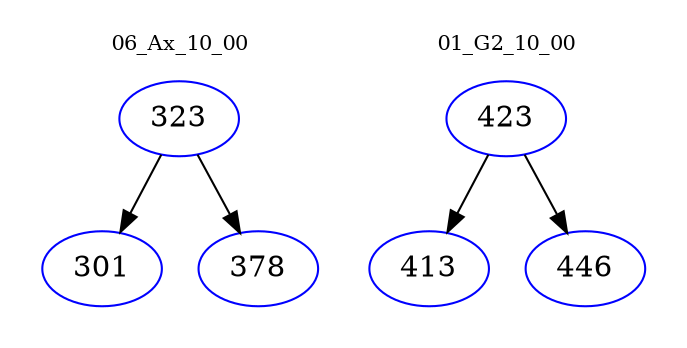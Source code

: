 digraph{
subgraph cluster_0 {
color = white
label = "06_Ax_10_00";
fontsize=10;
T0_323 [label="323", color="blue"]
T0_323 -> T0_301 [color="black"]
T0_301 [label="301", color="blue"]
T0_323 -> T0_378 [color="black"]
T0_378 [label="378", color="blue"]
}
subgraph cluster_1 {
color = white
label = "01_G2_10_00";
fontsize=10;
T1_423 [label="423", color="blue"]
T1_423 -> T1_413 [color="black"]
T1_413 [label="413", color="blue"]
T1_423 -> T1_446 [color="black"]
T1_446 [label="446", color="blue"]
}
}
